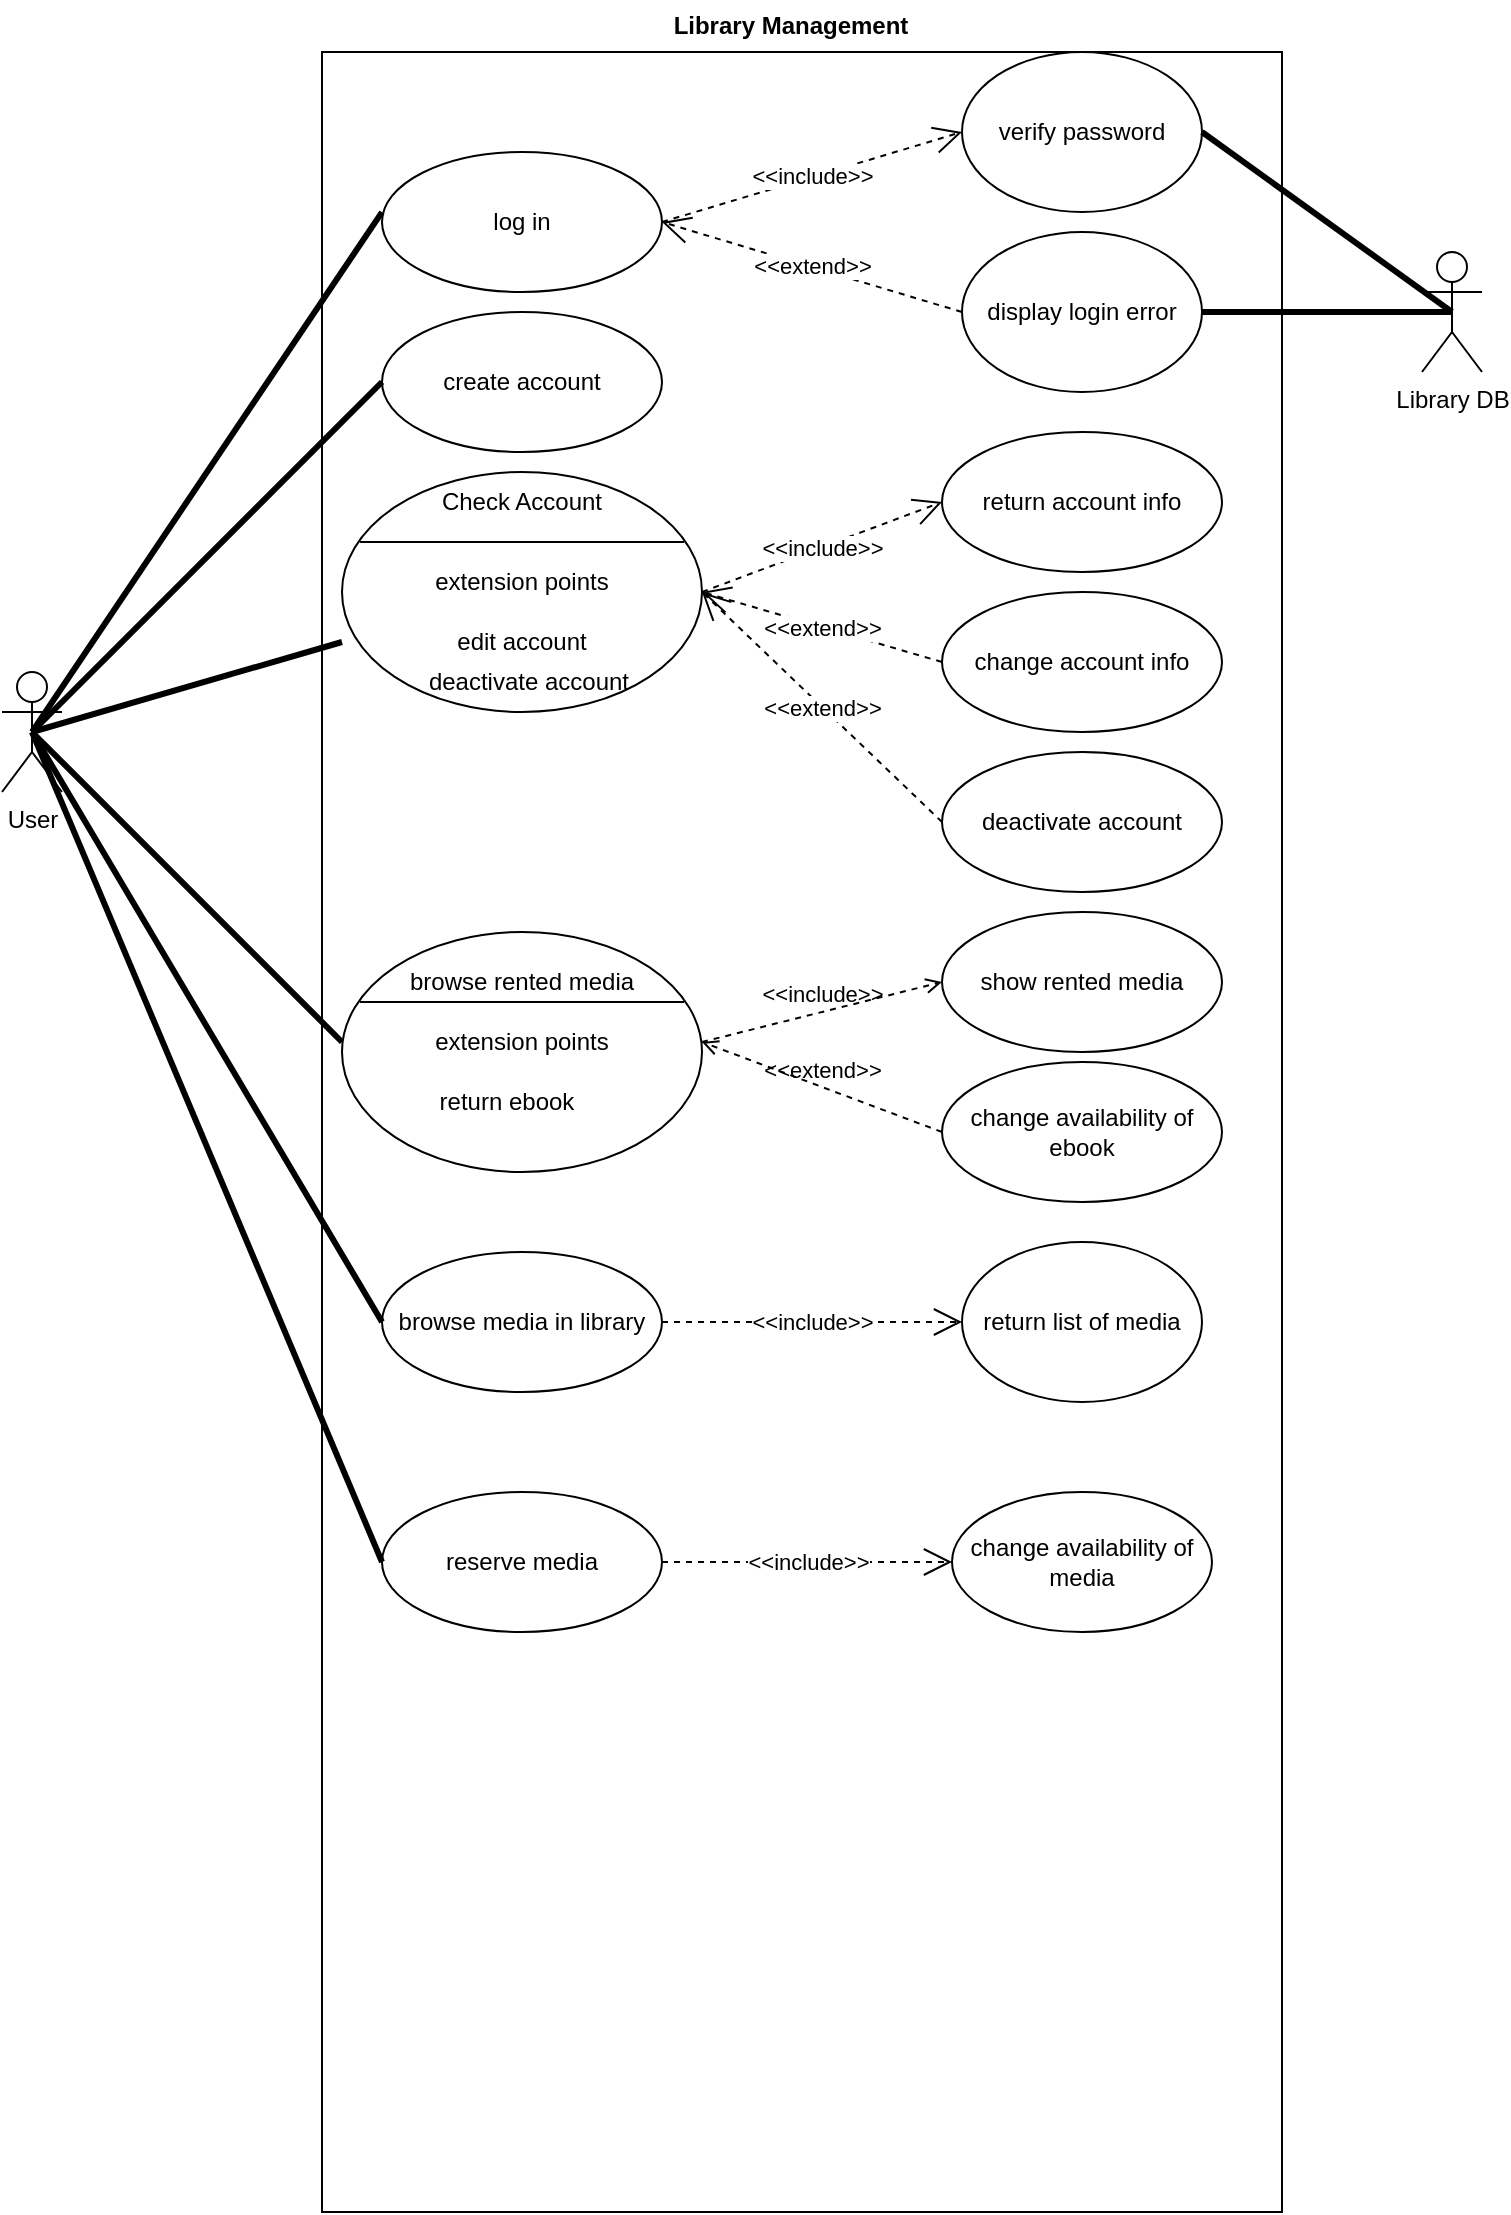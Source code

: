 <mxfile version="21.8.2" type="github">
  <diagram name="Seite-1" id="S5QmIKLDBBXSKtdf-ioi">
    <mxGraphModel dx="1050" dy="581" grid="1" gridSize="10" guides="1" tooltips="1" connect="1" arrows="1" fold="1" page="1" pageScale="1" pageWidth="827" pageHeight="1169" math="0" shadow="0">
      <root>
        <mxCell id="0" />
        <mxCell id="1" parent="0" />
        <mxCell id="hpNn5IQoCIHGTrCPKWzf-3" value="" style="rounded=0;whiteSpace=wrap;html=1;" parent="1" vertex="1">
          <mxGeometry x="180" y="50" width="480" height="1080" as="geometry" />
        </mxCell>
        <mxCell id="hpNn5IQoCIHGTrCPKWzf-4" value="User" style="shape=umlActor;verticalLabelPosition=bottom;verticalAlign=top;html=1;" parent="1" vertex="1">
          <mxGeometry x="20" y="360" width="30" height="60" as="geometry" />
        </mxCell>
        <mxCell id="hpNn5IQoCIHGTrCPKWzf-5" value="Library Management" style="text;align=center;fontStyle=1;verticalAlign=middle;spacingLeft=3;spacingRight=3;strokeColor=none;rotatable=0;points=[[0,0.5],[1,0.5]];portConstraint=eastwest;html=1;" parent="1" vertex="1">
          <mxGeometry x="374" y="24" width="80" height="26" as="geometry" />
        </mxCell>
        <mxCell id="hpNn5IQoCIHGTrCPKWzf-6" value="log in" style="ellipse;whiteSpace=wrap;html=1;" parent="1" vertex="1">
          <mxGeometry x="210" y="100" width="140" height="70" as="geometry" />
        </mxCell>
        <mxCell id="hpNn5IQoCIHGTrCPKWzf-9" value="&lt;div&gt;Library DB&lt;/div&gt;&lt;div&gt;&lt;br&gt;&lt;/div&gt;" style="shape=umlActor;verticalLabelPosition=bottom;verticalAlign=top;html=1;" parent="1" vertex="1">
          <mxGeometry x="730" y="150" width="30" height="60" as="geometry" />
        </mxCell>
        <mxCell id="hpNn5IQoCIHGTrCPKWzf-10" value="browse media in library" style="ellipse;whiteSpace=wrap;html=1;" parent="1" vertex="1">
          <mxGeometry x="210" y="650" width="140" height="70" as="geometry" />
        </mxCell>
        <mxCell id="hpNn5IQoCIHGTrCPKWzf-11" value="reserve media" style="ellipse;whiteSpace=wrap;html=1;" parent="1" vertex="1">
          <mxGeometry x="210" y="770" width="140" height="70" as="geometry" />
        </mxCell>
        <mxCell id="zsX-AvU5s3xYMVeeAdIB-1" value="verify password" style="ellipse;whiteSpace=wrap;html=1;" parent="1" vertex="1">
          <mxGeometry x="500" y="50" width="120" height="80" as="geometry" />
        </mxCell>
        <mxCell id="zsX-AvU5s3xYMVeeAdIB-2" value="display login error" style="ellipse;whiteSpace=wrap;html=1;" parent="1" vertex="1">
          <mxGeometry x="500" y="140" width="120" height="80" as="geometry" />
        </mxCell>
        <mxCell id="zsX-AvU5s3xYMVeeAdIB-3" value="&lt;div&gt;return list of media&lt;/div&gt;" style="ellipse;whiteSpace=wrap;html=1;" parent="1" vertex="1">
          <mxGeometry x="500" y="645" width="120" height="80" as="geometry" />
        </mxCell>
        <mxCell id="zsX-AvU5s3xYMVeeAdIB-4" value="&amp;lt;&amp;lt;include&amp;gt;&amp;gt;" style="endArrow=open;endSize=12;dashed=1;html=1;rounded=0;exitX=1;exitY=0.5;exitDx=0;exitDy=0;entryX=0;entryY=0.5;entryDx=0;entryDy=0;" parent="1" source="hpNn5IQoCIHGTrCPKWzf-6" target="zsX-AvU5s3xYMVeeAdIB-1" edge="1">
          <mxGeometry width="160" relative="1" as="geometry">
            <mxPoint x="290" y="89.5" as="sourcePoint" />
            <mxPoint x="450" y="89.5" as="targetPoint" />
          </mxGeometry>
        </mxCell>
        <mxCell id="zsX-AvU5s3xYMVeeAdIB-5" value="&amp;lt;&amp;lt;extend&amp;gt;&amp;gt;" style="endArrow=open;endSize=12;dashed=1;html=1;rounded=0;exitX=0;exitY=0.5;exitDx=0;exitDy=0;entryX=1;entryY=0.5;entryDx=0;entryDy=0;" parent="1" source="zsX-AvU5s3xYMVeeAdIB-2" target="hpNn5IQoCIHGTrCPKWzf-6" edge="1">
          <mxGeometry width="160" relative="1" as="geometry">
            <mxPoint x="320" y="179" as="sourcePoint" />
            <mxPoint x="450" y="179" as="targetPoint" />
          </mxGeometry>
        </mxCell>
        <mxCell id="zsX-AvU5s3xYMVeeAdIB-6" value="&amp;lt;&amp;lt;include&amp;gt;&amp;gt;" style="endArrow=open;endSize=12;dashed=1;html=1;rounded=0;exitX=1;exitY=0.5;exitDx=0;exitDy=0;entryX=0;entryY=0.5;entryDx=0;entryDy=0;" parent="1" source="hpNn5IQoCIHGTrCPKWzf-10" target="zsX-AvU5s3xYMVeeAdIB-3" edge="1">
          <mxGeometry width="160" relative="1" as="geometry">
            <mxPoint x="330" y="280" as="sourcePoint" />
            <mxPoint x="490" y="280" as="targetPoint" />
          </mxGeometry>
        </mxCell>
        <mxCell id="zsX-AvU5s3xYMVeeAdIB-7" value="change availability of media" style="ellipse;whiteSpace=wrap;html=1;" parent="1" vertex="1">
          <mxGeometry x="495" y="770" width="130" height="70" as="geometry" />
        </mxCell>
        <mxCell id="zsX-AvU5s3xYMVeeAdIB-8" value="&amp;lt;&amp;lt;include&amp;gt;&amp;gt;" style="endArrow=open;endSize=12;dashed=1;html=1;rounded=0;entryX=0;entryY=0.5;entryDx=0;entryDy=0;exitX=1;exitY=0.5;exitDx=0;exitDy=0;" parent="1" source="hpNn5IQoCIHGTrCPKWzf-11" target="zsX-AvU5s3xYMVeeAdIB-7" edge="1">
          <mxGeometry width="160" relative="1" as="geometry">
            <mxPoint x="330" y="400" as="sourcePoint" />
            <mxPoint x="490" y="400" as="targetPoint" />
          </mxGeometry>
        </mxCell>
        <mxCell id="zsX-AvU5s3xYMVeeAdIB-11" value="create account" style="ellipse;whiteSpace=wrap;html=1;" parent="1" vertex="1">
          <mxGeometry x="210" y="180" width="140" height="70" as="geometry" />
        </mxCell>
        <mxCell id="zsX-AvU5s3xYMVeeAdIB-14" value="" style="shape=ellipse;container=1;horizontal=1;horizontalStack=0;resizeParent=1;resizeParentMax=0;resizeLast=0;html=1;dashed=0;collapsible=0;" parent="1" vertex="1">
          <mxGeometry x="190" y="260" width="180" height="120" as="geometry" />
        </mxCell>
        <mxCell id="zsX-AvU5s3xYMVeeAdIB-15" value="Check Account" style="html=1;strokeColor=none;fillColor=none;align=center;verticalAlign=middle;rotatable=0;whiteSpace=wrap;" parent="zsX-AvU5s3xYMVeeAdIB-14" vertex="1">
          <mxGeometry width="180" height="30" as="geometry" />
        </mxCell>
        <mxCell id="zsX-AvU5s3xYMVeeAdIB-16" value="" style="line;strokeWidth=1;fillColor=none;rotatable=0;labelPosition=right;points=[];portConstraint=eastwest;dashed=0;resizeWidth=1;" parent="zsX-AvU5s3xYMVeeAdIB-14" vertex="1">
          <mxGeometry x="9" y="30" width="162" height="10" as="geometry" />
        </mxCell>
        <mxCell id="zsX-AvU5s3xYMVeeAdIB-17" value="edit account" style="text;html=1;align=center;verticalAlign=middle;rotatable=0;fillColor=none;strokeColor=none;whiteSpace=wrap;" parent="zsX-AvU5s3xYMVeeAdIB-14" vertex="1">
          <mxGeometry y="70" width="180" height="30" as="geometry" />
        </mxCell>
        <mxCell id="zsX-AvU5s3xYMVeeAdIB-18" value="&lt;div align=&quot;center&quot;&gt;deactivate account&lt;/div&gt;" style="text;html=1;align=center;verticalAlign=middle;rotatable=0;spacingLeft=25;fillColor=none;strokeColor=none;whiteSpace=wrap;" parent="zsX-AvU5s3xYMVeeAdIB-14" vertex="1">
          <mxGeometry x="-9" y="90" width="180" height="30" as="geometry" />
        </mxCell>
        <mxCell id="zsX-AvU5s3xYMVeeAdIB-37" value="extension points" style="text;html=1;strokeColor=none;fillColor=none;align=center;verticalAlign=middle;whiteSpace=wrap;rounded=0;" parent="zsX-AvU5s3xYMVeeAdIB-14" vertex="1">
          <mxGeometry x="45" y="40" width="90" height="30" as="geometry" />
        </mxCell>
        <mxCell id="zsX-AvU5s3xYMVeeAdIB-20" value="" style="endArrow=none;startArrow=none;endFill=0;startFill=0;endSize=8;html=1;verticalAlign=bottom;labelBackgroundColor=none;strokeWidth=3;rounded=0;exitX=0.5;exitY=0.5;exitDx=0;exitDy=0;exitPerimeter=0;entryX=0;entryY=0.429;entryDx=0;entryDy=0;entryPerimeter=0;" parent="1" source="hpNn5IQoCIHGTrCPKWzf-4" target="hpNn5IQoCIHGTrCPKWzf-6" edge="1">
          <mxGeometry width="160" relative="1" as="geometry">
            <mxPoint x="95" y="195" as="sourcePoint" />
            <mxPoint x="210" y="140" as="targetPoint" />
          </mxGeometry>
        </mxCell>
        <mxCell id="zsX-AvU5s3xYMVeeAdIB-21" value="" style="endArrow=none;startArrow=none;endFill=0;startFill=0;endSize=8;html=1;verticalAlign=bottom;labelBackgroundColor=none;strokeWidth=3;rounded=0;exitX=0.5;exitY=0.5;exitDx=0;exitDy=0;exitPerimeter=0;entryX=0;entryY=0.5;entryDx=0;entryDy=0;" parent="1" source="hpNn5IQoCIHGTrCPKWzf-4" target="zsX-AvU5s3xYMVeeAdIB-11" edge="1">
          <mxGeometry width="160" relative="1" as="geometry">
            <mxPoint x="330" y="310" as="sourcePoint" />
            <mxPoint x="490" y="310" as="targetPoint" />
          </mxGeometry>
        </mxCell>
        <mxCell id="zsX-AvU5s3xYMVeeAdIB-23" value="" style="endArrow=none;startArrow=none;endFill=0;startFill=0;endSize=8;html=1;verticalAlign=bottom;labelBackgroundColor=none;strokeWidth=3;rounded=0;exitX=0.5;exitY=0.5;exitDx=0;exitDy=0;exitPerimeter=0;entryX=0;entryY=0.5;entryDx=0;entryDy=0;" parent="1" source="hpNn5IQoCIHGTrCPKWzf-4" target="zsX-AvU5s3xYMVeeAdIB-17" edge="1">
          <mxGeometry width="160" relative="1" as="geometry">
            <mxPoint x="330" y="310" as="sourcePoint" />
            <mxPoint x="490" y="310" as="targetPoint" />
          </mxGeometry>
        </mxCell>
        <mxCell id="zsX-AvU5s3xYMVeeAdIB-24" value="" style="endArrow=none;startArrow=none;endFill=0;startFill=0;endSize=8;html=1;verticalAlign=bottom;labelBackgroundColor=none;strokeWidth=3;rounded=0;exitX=0.5;exitY=0.5;exitDx=0;exitDy=0;exitPerimeter=0;entryX=0;entryY=0.5;entryDx=0;entryDy=0;" parent="1" source="hpNn5IQoCIHGTrCPKWzf-4" target="zsX-AvU5s3xYMVeeAdIB-35" edge="1">
          <mxGeometry width="160" relative="1" as="geometry">
            <mxPoint x="330" y="310" as="sourcePoint" />
            <mxPoint x="210" y="435" as="targetPoint" />
          </mxGeometry>
        </mxCell>
        <mxCell id="zsX-AvU5s3xYMVeeAdIB-25" value="" style="endArrow=none;startArrow=none;endFill=0;startFill=0;endSize=8;html=1;verticalAlign=bottom;labelBackgroundColor=none;strokeWidth=3;rounded=0;exitX=0.5;exitY=0.5;exitDx=0;exitDy=0;exitPerimeter=0;entryX=0;entryY=0.5;entryDx=0;entryDy=0;" parent="1" source="hpNn5IQoCIHGTrCPKWzf-4" target="hpNn5IQoCIHGTrCPKWzf-10" edge="1">
          <mxGeometry width="160" relative="1" as="geometry">
            <mxPoint x="330" y="550" as="sourcePoint" />
            <mxPoint x="490" y="550" as="targetPoint" />
          </mxGeometry>
        </mxCell>
        <mxCell id="zsX-AvU5s3xYMVeeAdIB-26" value="" style="endArrow=none;startArrow=none;endFill=0;startFill=0;endSize=8;html=1;verticalAlign=bottom;labelBackgroundColor=none;strokeWidth=3;rounded=0;exitX=0.5;exitY=0.5;exitDx=0;exitDy=0;exitPerimeter=0;entryX=0;entryY=0.5;entryDx=0;entryDy=0;" parent="1" source="hpNn5IQoCIHGTrCPKWzf-4" target="hpNn5IQoCIHGTrCPKWzf-11" edge="1">
          <mxGeometry width="160" relative="1" as="geometry">
            <mxPoint x="330" y="550" as="sourcePoint" />
            <mxPoint x="490" y="550" as="targetPoint" />
          </mxGeometry>
        </mxCell>
        <mxCell id="zsX-AvU5s3xYMVeeAdIB-28" value="" style="endArrow=none;startArrow=none;endFill=0;startFill=0;endSize=8;html=1;verticalAlign=bottom;labelBackgroundColor=none;strokeWidth=3;rounded=0;entryX=0.5;entryY=0.5;entryDx=0;entryDy=0;entryPerimeter=0;exitX=1;exitY=0.5;exitDx=0;exitDy=0;" parent="1" source="zsX-AvU5s3xYMVeeAdIB-1" target="hpNn5IQoCIHGTrCPKWzf-9" edge="1">
          <mxGeometry width="160" relative="1" as="geometry">
            <mxPoint x="330" y="310" as="sourcePoint" />
            <mxPoint x="490" y="310" as="targetPoint" />
          </mxGeometry>
        </mxCell>
        <mxCell id="zsX-AvU5s3xYMVeeAdIB-29" value="" style="endArrow=none;startArrow=none;endFill=0;startFill=0;endSize=8;html=1;verticalAlign=bottom;labelBackgroundColor=none;strokeWidth=3;rounded=0;entryX=0.5;entryY=0.5;entryDx=0;entryDy=0;entryPerimeter=0;exitX=1;exitY=0.5;exitDx=0;exitDy=0;" parent="1" source="zsX-AvU5s3xYMVeeAdIB-2" target="hpNn5IQoCIHGTrCPKWzf-9" edge="1">
          <mxGeometry width="160" relative="1" as="geometry">
            <mxPoint x="330" y="310" as="sourcePoint" />
            <mxPoint x="490" y="310" as="targetPoint" />
          </mxGeometry>
        </mxCell>
        <mxCell id="zsX-AvU5s3xYMVeeAdIB-31" value="show rented media" style="ellipse;whiteSpace=wrap;html=1;" parent="1" vertex="1">
          <mxGeometry x="490" y="480" width="140" height="70" as="geometry" />
        </mxCell>
        <mxCell id="zsX-AvU5s3xYMVeeAdIB-32" value="" style="shape=ellipse;container=1;horizontal=1;horizontalStack=0;resizeParent=1;resizeParentMax=0;resizeLast=0;html=1;dashed=0;collapsible=0;" parent="1" vertex="1">
          <mxGeometry x="190" y="490" width="180" height="120" as="geometry" />
        </mxCell>
        <mxCell id="zsX-AvU5s3xYMVeeAdIB-33" value="&lt;div&gt;browse rented media&lt;/div&gt;" style="html=1;strokeColor=none;fillColor=none;align=center;verticalAlign=middle;rotatable=0;whiteSpace=wrap;" parent="zsX-AvU5s3xYMVeeAdIB-32" vertex="1">
          <mxGeometry y="10" width="180" height="30" as="geometry" />
        </mxCell>
        <mxCell id="zsX-AvU5s3xYMVeeAdIB-34" value="" style="line;strokeWidth=1;fillColor=none;rotatable=0;labelPosition=right;points=[];portConstraint=eastwest;dashed=0;resizeWidth=1;" parent="zsX-AvU5s3xYMVeeAdIB-32" vertex="1">
          <mxGeometry x="9" y="30" width="162" height="10" as="geometry" />
        </mxCell>
        <mxCell id="zsX-AvU5s3xYMVeeAdIB-35" value="extension points" style="text;html=1;align=center;verticalAlign=middle;rotatable=0;fillColor=none;strokeColor=none;whiteSpace=wrap;" parent="zsX-AvU5s3xYMVeeAdIB-32" vertex="1">
          <mxGeometry y="40" width="180" height="30" as="geometry" />
        </mxCell>
        <mxCell id="zsX-AvU5s3xYMVeeAdIB-36" value="&lt;div&gt;return ebook&lt;br&gt;&lt;/div&gt;" style="text;html=1;align=center;verticalAlign=middle;rotatable=0;spacingLeft=25;fillColor=none;strokeColor=none;whiteSpace=wrap;" parent="zsX-AvU5s3xYMVeeAdIB-32" vertex="1">
          <mxGeometry x="-20" y="70" width="180" height="30" as="geometry" />
        </mxCell>
        <mxCell id="zsX-AvU5s3xYMVeeAdIB-38" value="&amp;lt;&amp;lt;include&amp;gt;&amp;gt;" style="endArrow=open;html=1;rounded=0;align=center;verticalAlign=bottom;dashed=1;endFill=0;labelBackgroundColor=none;exitX=1;exitY=0.5;exitDx=0;exitDy=0;entryX=0;entryY=0.5;entryDx=0;entryDy=0;" parent="1" source="zsX-AvU5s3xYMVeeAdIB-35" target="zsX-AvU5s3xYMVeeAdIB-31" edge="1">
          <mxGeometry relative="1" as="geometry">
            <mxPoint x="330" y="430" as="sourcePoint" />
            <mxPoint x="490" y="430" as="targetPoint" />
          </mxGeometry>
        </mxCell>
        <mxCell id="zsX-AvU5s3xYMVeeAdIB-39" value="" style="resizable=0;html=1;align=center;verticalAlign=top;labelBackgroundColor=none;" parent="zsX-AvU5s3xYMVeeAdIB-38" connectable="0" vertex="1">
          <mxGeometry relative="1" as="geometry" />
        </mxCell>
        <mxCell id="zsX-AvU5s3xYMVeeAdIB-40" value="change availability of ebook" style="ellipse;whiteSpace=wrap;html=1;" parent="1" vertex="1">
          <mxGeometry x="490" y="555" width="140" height="70" as="geometry" />
        </mxCell>
        <mxCell id="zsX-AvU5s3xYMVeeAdIB-41" value="&amp;lt;&amp;lt;extend&amp;gt;&amp;gt;" style="endArrow=open;html=1;rounded=0;align=center;verticalAlign=bottom;dashed=1;endFill=0;labelBackgroundColor=none;entryX=1;entryY=0.5;entryDx=0;entryDy=0;exitX=0;exitY=0.5;exitDx=0;exitDy=0;" parent="1" source="zsX-AvU5s3xYMVeeAdIB-40" target="zsX-AvU5s3xYMVeeAdIB-35" edge="1">
          <mxGeometry relative="1" as="geometry">
            <mxPoint x="330" y="570" as="sourcePoint" />
            <mxPoint x="490" y="570" as="targetPoint" />
          </mxGeometry>
        </mxCell>
        <mxCell id="zsX-AvU5s3xYMVeeAdIB-42" value="" style="resizable=0;html=1;align=center;verticalAlign=top;labelBackgroundColor=none;" parent="zsX-AvU5s3xYMVeeAdIB-41" connectable="0" vertex="1">
          <mxGeometry relative="1" as="geometry" />
        </mxCell>
        <mxCell id="zsX-AvU5s3xYMVeeAdIB-43" value="return account info" style="ellipse;whiteSpace=wrap;html=1;" parent="1" vertex="1">
          <mxGeometry x="490" y="240" width="140" height="70" as="geometry" />
        </mxCell>
        <mxCell id="zsX-AvU5s3xYMVeeAdIB-44" value="&amp;lt;&amp;lt;include&amp;gt;&amp;gt;" style="endArrow=open;endSize=12;dashed=1;html=1;rounded=0;exitX=1;exitY=0.5;exitDx=0;exitDy=0;entryX=0;entryY=0.5;entryDx=0;entryDy=0;" parent="1" source="zsX-AvU5s3xYMVeeAdIB-14" target="zsX-AvU5s3xYMVeeAdIB-43" edge="1">
          <mxGeometry width="160" relative="1" as="geometry">
            <mxPoint x="390" y="320" as="sourcePoint" />
            <mxPoint x="530" y="320" as="targetPoint" />
          </mxGeometry>
        </mxCell>
        <mxCell id="zsX-AvU5s3xYMVeeAdIB-45" value="change account info" style="ellipse;whiteSpace=wrap;html=1;" parent="1" vertex="1">
          <mxGeometry x="490" y="320" width="140" height="70" as="geometry" />
        </mxCell>
        <mxCell id="zsX-AvU5s3xYMVeeAdIB-47" value="deactivate account" style="ellipse;whiteSpace=wrap;html=1;" parent="1" vertex="1">
          <mxGeometry x="490" y="400" width="140" height="70" as="geometry" />
        </mxCell>
        <mxCell id="zsX-AvU5s3xYMVeeAdIB-48" value="&amp;lt;&amp;lt;extend&amp;gt;&amp;gt;" style="endArrow=open;endSize=12;dashed=1;html=1;rounded=0;entryX=1;entryY=0.5;entryDx=0;entryDy=0;exitX=0;exitY=0.5;exitDx=0;exitDy=0;" parent="1" source="zsX-AvU5s3xYMVeeAdIB-45" target="zsX-AvU5s3xYMVeeAdIB-14" edge="1">
          <mxGeometry width="160" relative="1" as="geometry">
            <mxPoint x="280" y="420" as="sourcePoint" />
            <mxPoint x="440" y="420" as="targetPoint" />
          </mxGeometry>
        </mxCell>
        <mxCell id="zsX-AvU5s3xYMVeeAdIB-49" value="&amp;lt;&amp;lt;extend&amp;gt;&amp;gt;" style="endArrow=open;endSize=12;dashed=1;html=1;rounded=0;exitX=0;exitY=0.5;exitDx=0;exitDy=0;" parent="1" source="zsX-AvU5s3xYMVeeAdIB-47" edge="1">
          <mxGeometry width="160" relative="1" as="geometry">
            <mxPoint x="330" y="450" as="sourcePoint" />
            <mxPoint x="370" y="320" as="targetPoint" />
          </mxGeometry>
        </mxCell>
      </root>
    </mxGraphModel>
  </diagram>
</mxfile>
